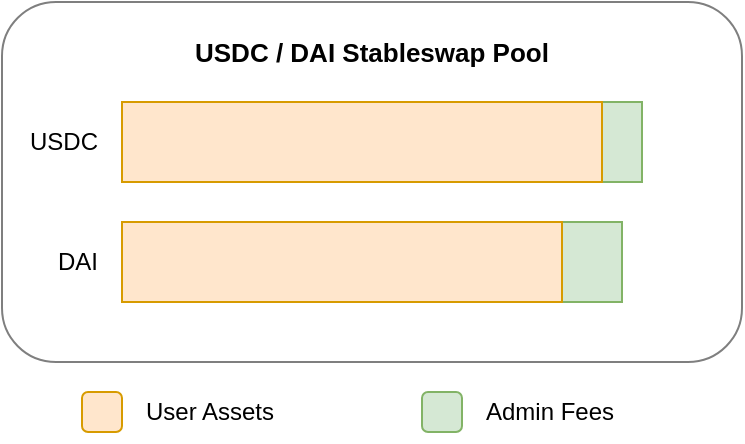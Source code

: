 <mxfile version="21.6.5" type="device">
  <diagram name="Page-1" id="XQpnbHps4Ra_ysarjgnG">
    <mxGraphModel dx="1364" dy="2843" grid="1" gridSize="10" guides="1" tooltips="1" connect="1" arrows="1" fold="1" page="1" pageScale="1" pageWidth="1060" pageHeight="2000" math="0" shadow="0">
      <root>
        <mxCell id="0" />
        <mxCell id="1" parent="0" />
        <mxCell id="uSqVCuNqCW10vcJo9bsy-1" value="" style="rounded=1;whiteSpace=wrap;html=1;opacity=50;" parent="1" vertex="1">
          <mxGeometry x="40" y="-1960" width="370" height="180" as="geometry" />
        </mxCell>
        <mxCell id="uSqVCuNqCW10vcJo9bsy-2" value="" style="rounded=0;whiteSpace=wrap;html=1;fillColor=#d5e8d4;strokeColor=#82b366;" parent="1" vertex="1">
          <mxGeometry x="340" y="-1910" width="20" height="40" as="geometry" />
        </mxCell>
        <mxCell id="uSqVCuNqCW10vcJo9bsy-3" value="USDC" style="text;html=1;strokeColor=none;fillColor=none;align=right;verticalAlign=middle;whiteSpace=wrap;rounded=0;" parent="1" vertex="1">
          <mxGeometry x="40" y="-1910" width="50" height="40" as="geometry" />
        </mxCell>
        <mxCell id="uSqVCuNqCW10vcJo9bsy-4" value="" style="rounded=0;whiteSpace=wrap;html=1;fillColor=#ffe6cc;strokeColor=#d79b00;" parent="1" vertex="1">
          <mxGeometry x="100" y="-1910" width="240" height="40" as="geometry" />
        </mxCell>
        <mxCell id="uSqVCuNqCW10vcJo9bsy-5" value="" style="rounded=0;whiteSpace=wrap;html=1;fillColor=#d5e8d4;strokeColor=#82b366;" parent="1" vertex="1">
          <mxGeometry x="320" y="-1850" width="30" height="40" as="geometry" />
        </mxCell>
        <mxCell id="uSqVCuNqCW10vcJo9bsy-6" value="" style="rounded=0;whiteSpace=wrap;html=1;fillColor=#ffe6cc;strokeColor=#d79b00;" parent="1" vertex="1">
          <mxGeometry x="100" y="-1850" width="220" height="40" as="geometry" />
        </mxCell>
        <mxCell id="uSqVCuNqCW10vcJo9bsy-7" value="DAI" style="text;html=1;strokeColor=none;fillColor=none;align=right;verticalAlign=middle;whiteSpace=wrap;rounded=0;" parent="1" vertex="1">
          <mxGeometry x="40" y="-1850" width="50" height="40" as="geometry" />
        </mxCell>
        <mxCell id="uSqVCuNqCW10vcJo9bsy-8" value="USDC / DAI Stableswap Pool" style="text;html=1;strokeColor=none;fillColor=none;align=center;verticalAlign=middle;whiteSpace=wrap;rounded=0;fontSize=13;fontStyle=1" parent="1" vertex="1">
          <mxGeometry x="40" y="-1960" width="370" height="50" as="geometry" />
        </mxCell>
        <mxCell id="uSqVCuNqCW10vcJo9bsy-10" value="" style="rounded=1;whiteSpace=wrap;html=1;fillColor=#ffe6cc;strokeColor=#d79b00;" parent="1" vertex="1">
          <mxGeometry x="80" y="-1765" width="20" height="20" as="geometry" />
        </mxCell>
        <mxCell id="uSqVCuNqCW10vcJo9bsy-11" value="" style="rounded=1;whiteSpace=wrap;html=1;fillColor=#d5e8d4;strokeColor=#82b366;" parent="1" vertex="1">
          <mxGeometry x="250" y="-1765" width="20" height="20" as="geometry" />
        </mxCell>
        <mxCell id="uSqVCuNqCW10vcJo9bsy-12" value="User Assets" style="text;html=1;strokeColor=none;fillColor=none;align=left;verticalAlign=middle;whiteSpace=wrap;rounded=0;" parent="1" vertex="1">
          <mxGeometry x="110" y="-1770" width="80" height="30" as="geometry" />
        </mxCell>
        <mxCell id="uSqVCuNqCW10vcJo9bsy-13" value="Admin Fees" style="text;html=1;strokeColor=none;fillColor=none;align=left;verticalAlign=middle;whiteSpace=wrap;rounded=0;" parent="1" vertex="1">
          <mxGeometry x="280" y="-1770" width="100" height="30" as="geometry" />
        </mxCell>
      </root>
    </mxGraphModel>
  </diagram>
</mxfile>
